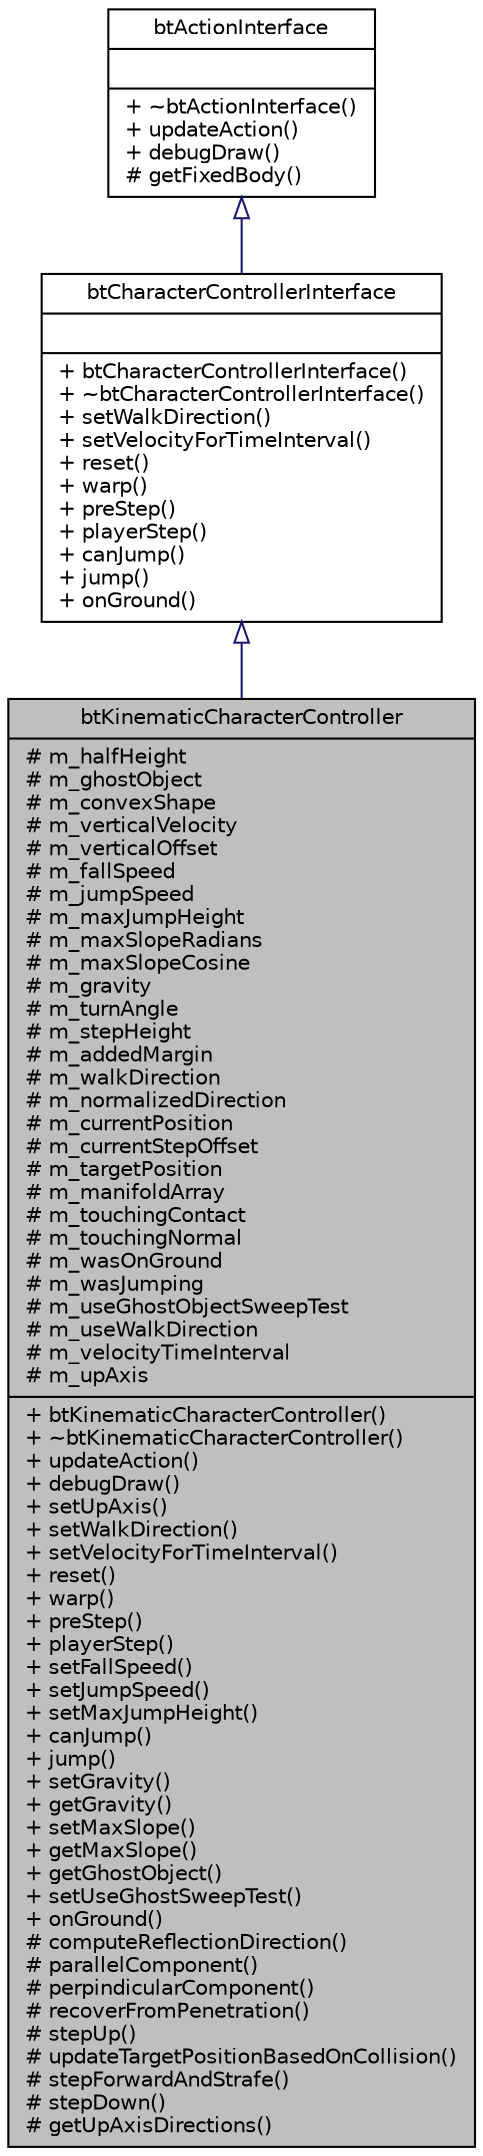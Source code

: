 digraph G
{
  edge [fontname="Helvetica",fontsize="10",labelfontname="Helvetica",labelfontsize="10"];
  node [fontname="Helvetica",fontsize="10",shape=record];
  Node1 [label="{btKinematicCharacterController\n|# m_halfHeight\l# m_ghostObject\l# m_convexShape\l# m_verticalVelocity\l# m_verticalOffset\l# m_fallSpeed\l# m_jumpSpeed\l# m_maxJumpHeight\l# m_maxSlopeRadians\l# m_maxSlopeCosine\l# m_gravity\l# m_turnAngle\l# m_stepHeight\l# m_addedMargin\l# m_walkDirection\l# m_normalizedDirection\l# m_currentPosition\l# m_currentStepOffset\l# m_targetPosition\l# m_manifoldArray\l# m_touchingContact\l# m_touchingNormal\l# m_wasOnGround\l# m_wasJumping\l# m_useGhostObjectSweepTest\l# m_useWalkDirection\l# m_velocityTimeInterval\l# m_upAxis\l|+ btKinematicCharacterController()\l+ ~btKinematicCharacterController()\l+ updateAction()\l+ debugDraw()\l+ setUpAxis()\l+ setWalkDirection()\l+ setVelocityForTimeInterval()\l+ reset()\l+ warp()\l+ preStep()\l+ playerStep()\l+ setFallSpeed()\l+ setJumpSpeed()\l+ setMaxJumpHeight()\l+ canJump()\l+ jump()\l+ setGravity()\l+ getGravity()\l+ setMaxSlope()\l+ getMaxSlope()\l+ getGhostObject()\l+ setUseGhostSweepTest()\l+ onGround()\l# computeReflectionDirection()\l# parallelComponent()\l# perpindicularComponent()\l# recoverFromPenetration()\l# stepUp()\l# updateTargetPositionBasedOnCollision()\l# stepForwardAndStrafe()\l# stepDown()\l# getUpAxisDirections()\l}",height=0.2,width=0.4,color="black", fillcolor="grey75", style="filled" fontcolor="black"];
  Node2 -> Node1 [dir=back,color="midnightblue",fontsize="10",style="solid",arrowtail="empty",fontname="Helvetica"];
  Node2 [label="{btCharacterControllerInterface\n||+ btCharacterControllerInterface()\l+ ~btCharacterControllerInterface()\l+ setWalkDirection()\l+ setVelocityForTimeInterval()\l+ reset()\l+ warp()\l+ preStep()\l+ playerStep()\l+ canJump()\l+ jump()\l+ onGround()\l}",height=0.2,width=0.4,color="black", fillcolor="white", style="filled",URL="$d0/d51/classbtCharacterControllerInterface.html"];
  Node3 -> Node2 [dir=back,color="midnightblue",fontsize="10",style="solid",arrowtail="empty",fontname="Helvetica"];
  Node3 [label="{btActionInterface\n||+ ~btActionInterface()\l+ updateAction()\l+ debugDraw()\l# getFixedBody()\l}",height=0.2,width=0.4,color="black", fillcolor="white", style="filled",URL="$dc/d82/classbtActionInterface.html",tooltip="Basic interface to allow actions such as vehicles and characters to be updated inside a btDynamicsWor..."];
}
